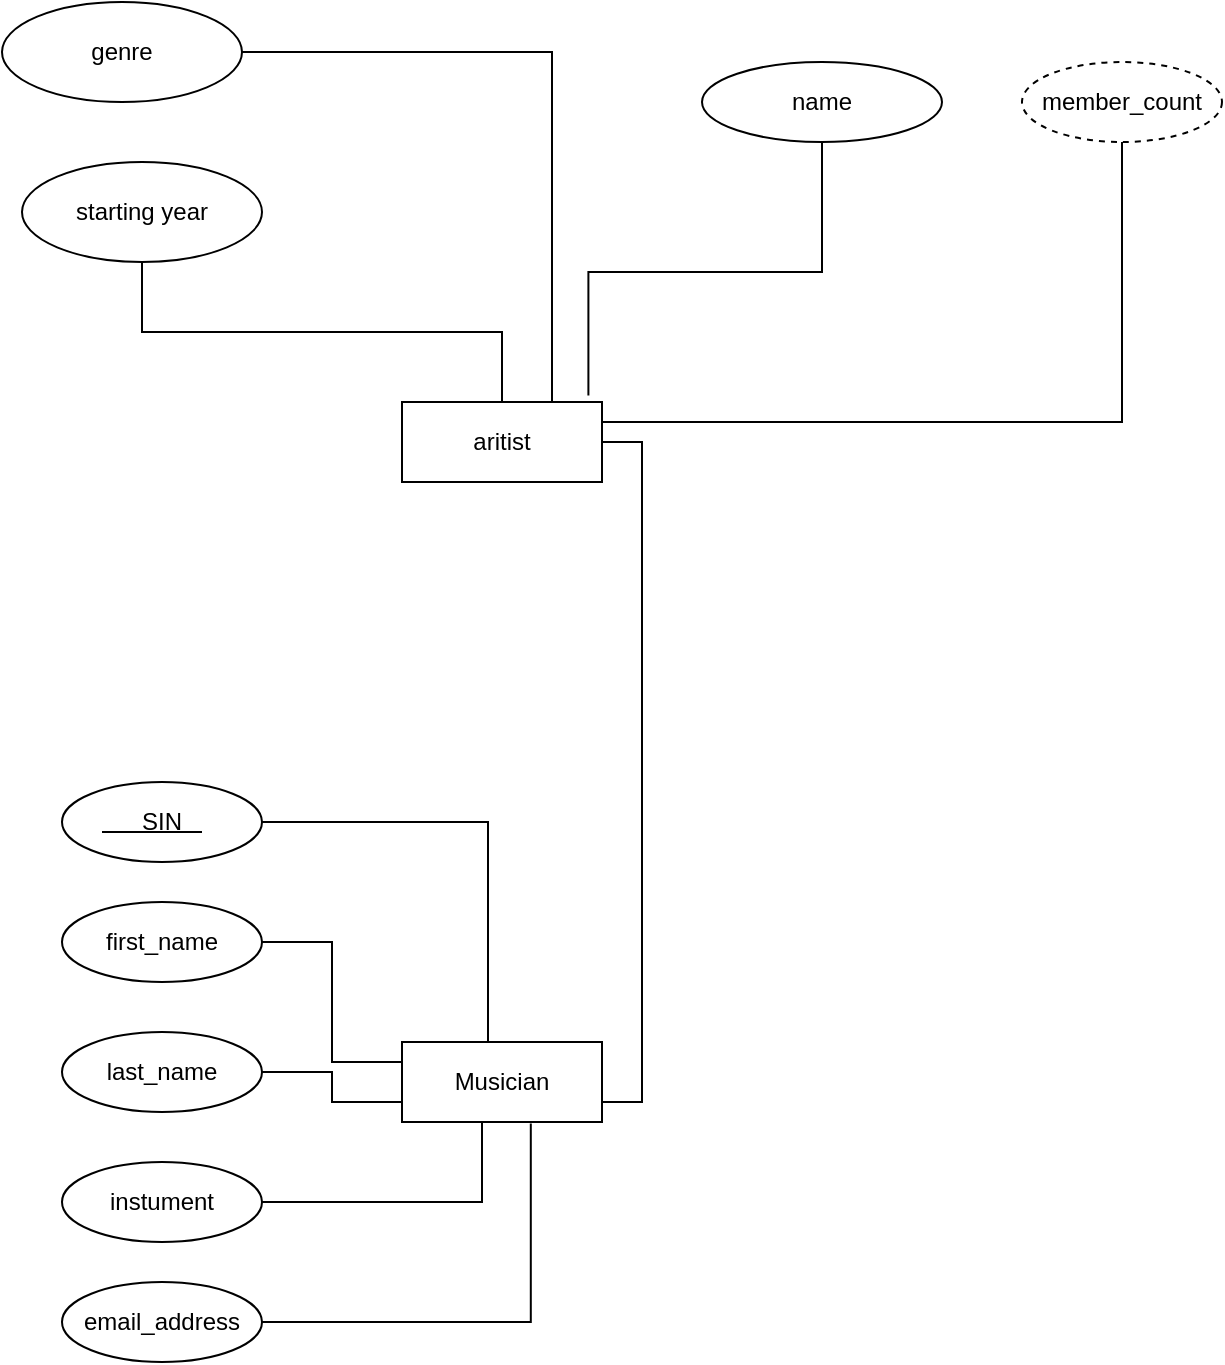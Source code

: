 <mxfile version="14.7.6" type="github">
  <diagram id="r_O1RaxWrrtH8uqQ30q3" name="Page-1">
    <mxGraphModel dx="1034" dy="585" grid="1" gridSize="10" guides="1" tooltips="1" connect="1" arrows="1" fold="1" page="1" pageScale="1" pageWidth="2339" pageHeight="3300" math="0" shadow="0">
      <root>
        <mxCell id="0" />
        <mxCell id="1" parent="0" />
        <mxCell id="qTKSmP5WqX47_2fig1QB-1" style="edgeStyle=orthogonalEdgeStyle;rounded=0;orthogonalLoop=1;jettySize=auto;html=1;exitX=0.5;exitY=1;exitDx=0;exitDy=0;entryX=0.932;entryY=-0.08;entryDx=0;entryDy=0;entryPerimeter=0;endArrow=none;endFill=0;" edge="1" parent="1" source="ZQmBFMAHCiKAutRS2xqe-3" target="ZQmBFMAHCiKAutRS2xqe-6">
          <mxGeometry relative="1" as="geometry" />
        </mxCell>
        <mxCell id="ZQmBFMAHCiKAutRS2xqe-3" value="name" style="ellipse;whiteSpace=wrap;html=1;" parent="1" vertex="1">
          <mxGeometry x="510" y="100" width="120" height="40" as="geometry" />
        </mxCell>
        <mxCell id="ZQmBFMAHCiKAutRS2xqe-23" style="edgeStyle=orthogonalEdgeStyle;rounded=0;orthogonalLoop=1;jettySize=auto;html=1;exitX=0.5;exitY=1;exitDx=0;exitDy=0;entryX=0.5;entryY=0;entryDx=0;entryDy=0;endArrow=none;endFill=0;" parent="1" source="ZQmBFMAHCiKAutRS2xqe-4" target="ZQmBFMAHCiKAutRS2xqe-6" edge="1">
          <mxGeometry relative="1" as="geometry" />
        </mxCell>
        <mxCell id="ZQmBFMAHCiKAutRS2xqe-4" value="starting year" style="ellipse;whiteSpace=wrap;html=1;" parent="1" vertex="1">
          <mxGeometry x="170" y="150" width="120" height="50" as="geometry" />
        </mxCell>
        <mxCell id="ZQmBFMAHCiKAutRS2xqe-56" style="edgeStyle=orthogonalEdgeStyle;rounded=0;orthogonalLoop=1;jettySize=auto;html=1;entryX=0.75;entryY=0;entryDx=0;entryDy=0;endArrow=none;endFill=0;" parent="1" source="ZQmBFMAHCiKAutRS2xqe-5" target="ZQmBFMAHCiKAutRS2xqe-6" edge="1">
          <mxGeometry relative="1" as="geometry" />
        </mxCell>
        <mxCell id="ZQmBFMAHCiKAutRS2xqe-5" value="genre" style="ellipse;whiteSpace=wrap;html=1;" parent="1" vertex="1">
          <mxGeometry x="160" y="70" width="120" height="50" as="geometry" />
        </mxCell>
        <mxCell id="ZQmBFMAHCiKAutRS2xqe-57" style="edgeStyle=orthogonalEdgeStyle;rounded=0;orthogonalLoop=1;jettySize=auto;html=1;exitX=1;exitY=0.5;exitDx=0;exitDy=0;entryX=1;entryY=0.75;entryDx=0;entryDy=0;endArrow=none;endFill=0;" parent="1" source="ZQmBFMAHCiKAutRS2xqe-6" target="ZQmBFMAHCiKAutRS2xqe-17" edge="1">
          <mxGeometry relative="1" as="geometry" />
        </mxCell>
        <mxCell id="ZQmBFMAHCiKAutRS2xqe-6" value="aritist" style="whiteSpace=wrap;html=1;align=center;" parent="1" vertex="1">
          <mxGeometry x="360" y="270" width="100" height="40" as="geometry" />
        </mxCell>
        <mxCell id="qTKSmP5WqX47_2fig1QB-2" style="edgeStyle=orthogonalEdgeStyle;rounded=0;orthogonalLoop=1;jettySize=auto;html=1;exitX=0.5;exitY=1;exitDx=0;exitDy=0;entryX=1;entryY=0.25;entryDx=0;entryDy=0;endArrow=none;endFill=0;" edge="1" parent="1" source="ZQmBFMAHCiKAutRS2xqe-8" target="ZQmBFMAHCiKAutRS2xqe-6">
          <mxGeometry relative="1" as="geometry" />
        </mxCell>
        <mxCell id="ZQmBFMAHCiKAutRS2xqe-8" value="member_count" style="ellipse;whiteSpace=wrap;html=1;align=center;dashed=1;" parent="1" vertex="1">
          <mxGeometry x="670" y="100" width="100" height="40" as="geometry" />
        </mxCell>
        <mxCell id="ZQmBFMAHCiKAutRS2xqe-38" style="edgeStyle=orthogonalEdgeStyle;rounded=0;orthogonalLoop=1;jettySize=auto;html=1;exitX=0;exitY=0.5;exitDx=0;exitDy=0;endArrow=none;endFill=0;" parent="1" source="ZQmBFMAHCiKAutRS2xqe-17" edge="1">
          <mxGeometry relative="1" as="geometry">
            <mxPoint x="370" y="620" as="targetPoint" />
          </mxGeometry>
        </mxCell>
        <mxCell id="ZQmBFMAHCiKAutRS2xqe-17" value="Musician" style="whiteSpace=wrap;html=1;align=center;" parent="1" vertex="1">
          <mxGeometry x="360" y="590" width="100" height="40" as="geometry" />
        </mxCell>
        <mxCell id="ZQmBFMAHCiKAutRS2xqe-28" style="edgeStyle=orthogonalEdgeStyle;rounded=0;orthogonalLoop=1;jettySize=auto;html=1;exitX=1;exitY=0.5;exitDx=0;exitDy=0;endArrow=none;endFill=0;entryX=0.5;entryY=0;entryDx=0;entryDy=0;" parent="1" source="ZQmBFMAHCiKAutRS2xqe-25" target="ZQmBFMAHCiKAutRS2xqe-17" edge="1">
          <mxGeometry relative="1" as="geometry">
            <mxPoint x="390" y="580" as="targetPoint" />
            <Array as="points">
              <mxPoint x="403" y="480" />
              <mxPoint x="403" y="590" />
            </Array>
          </mxGeometry>
        </mxCell>
        <mxCell id="ZQmBFMAHCiKAutRS2xqe-25" value="SIN" style="ellipse;whiteSpace=wrap;html=1;align=center;" parent="1" vertex="1">
          <mxGeometry x="190" y="460" width="100" height="40" as="geometry" />
        </mxCell>
        <mxCell id="ZQmBFMAHCiKAutRS2xqe-27" value="" style="line;strokeWidth=1;rotatable=0;dashed=0;labelPosition=right;align=left;verticalAlign=middle;spacingTop=0;spacingLeft=6;points=[];portConstraint=eastwest;" parent="1" vertex="1">
          <mxGeometry x="210" y="480" width="50" height="10" as="geometry" />
        </mxCell>
        <mxCell id="ZQmBFMAHCiKAutRS2xqe-33" style="edgeStyle=orthogonalEdgeStyle;rounded=0;orthogonalLoop=1;jettySize=auto;html=1;exitX=1;exitY=0.5;exitDx=0;exitDy=0;endArrow=none;endFill=0;entryX=0;entryY=0.5;entryDx=0;entryDy=0;" parent="1" source="ZQmBFMAHCiKAutRS2xqe-29" target="ZQmBFMAHCiKAutRS2xqe-17" edge="1">
          <mxGeometry relative="1" as="geometry">
            <mxPoint x="350" y="610" as="targetPoint" />
            <Array as="points">
              <mxPoint x="325" y="540" />
              <mxPoint x="325" y="600" />
              <mxPoint x="360" y="600" />
            </Array>
          </mxGeometry>
        </mxCell>
        <mxCell id="ZQmBFMAHCiKAutRS2xqe-29" value="first_name" style="ellipse;whiteSpace=wrap;html=1;align=center;" parent="1" vertex="1">
          <mxGeometry x="190" y="520" width="100" height="40" as="geometry" />
        </mxCell>
        <mxCell id="ZQmBFMAHCiKAutRS2xqe-39" style="edgeStyle=orthogonalEdgeStyle;rounded=0;orthogonalLoop=1;jettySize=auto;html=1;endArrow=none;endFill=0;entryX=0;entryY=0.75;entryDx=0;entryDy=0;" parent="1" source="ZQmBFMAHCiKAutRS2xqe-30" target="ZQmBFMAHCiKAutRS2xqe-17" edge="1">
          <mxGeometry relative="1" as="geometry">
            <mxPoint x="320" y="640" as="targetPoint" />
          </mxGeometry>
        </mxCell>
        <mxCell id="ZQmBFMAHCiKAutRS2xqe-30" value="last_name" style="ellipse;whiteSpace=wrap;html=1;align=center;" parent="1" vertex="1">
          <mxGeometry x="190" y="585" width="100" height="40" as="geometry" />
        </mxCell>
        <mxCell id="ZQmBFMAHCiKAutRS2xqe-40" style="edgeStyle=orthogonalEdgeStyle;rounded=0;orthogonalLoop=1;jettySize=auto;html=1;entryX=0.4;entryY=1;entryDx=0;entryDy=0;entryPerimeter=0;endArrow=none;endFill=0;" parent="1" source="ZQmBFMAHCiKAutRS2xqe-31" target="ZQmBFMAHCiKAutRS2xqe-17" edge="1">
          <mxGeometry relative="1" as="geometry" />
        </mxCell>
        <mxCell id="ZQmBFMAHCiKAutRS2xqe-31" value="instument" style="ellipse;whiteSpace=wrap;html=1;align=center;" parent="1" vertex="1">
          <mxGeometry x="190" y="650" width="100" height="40" as="geometry" />
        </mxCell>
        <mxCell id="ZQmBFMAHCiKAutRS2xqe-41" style="rounded=0;orthogonalLoop=1;jettySize=auto;html=1;exitX=1;exitY=0.5;exitDx=0;exitDy=0;endArrow=none;endFill=0;entryX=0.644;entryY=1.02;entryDx=0;entryDy=0;entryPerimeter=0;edgeStyle=orthogonalEdgeStyle;" parent="1" source="ZQmBFMAHCiKAutRS2xqe-32" target="ZQmBFMAHCiKAutRS2xqe-17" edge="1">
          <mxGeometry relative="1" as="geometry">
            <mxPoint x="450" y="670" as="targetPoint" />
          </mxGeometry>
        </mxCell>
        <mxCell id="ZQmBFMAHCiKAutRS2xqe-32" value="email_address" style="ellipse;whiteSpace=wrap;html=1;align=center;" parent="1" vertex="1">
          <mxGeometry x="190" y="710" width="100" height="40" as="geometry" />
        </mxCell>
      </root>
    </mxGraphModel>
  </diagram>
</mxfile>
